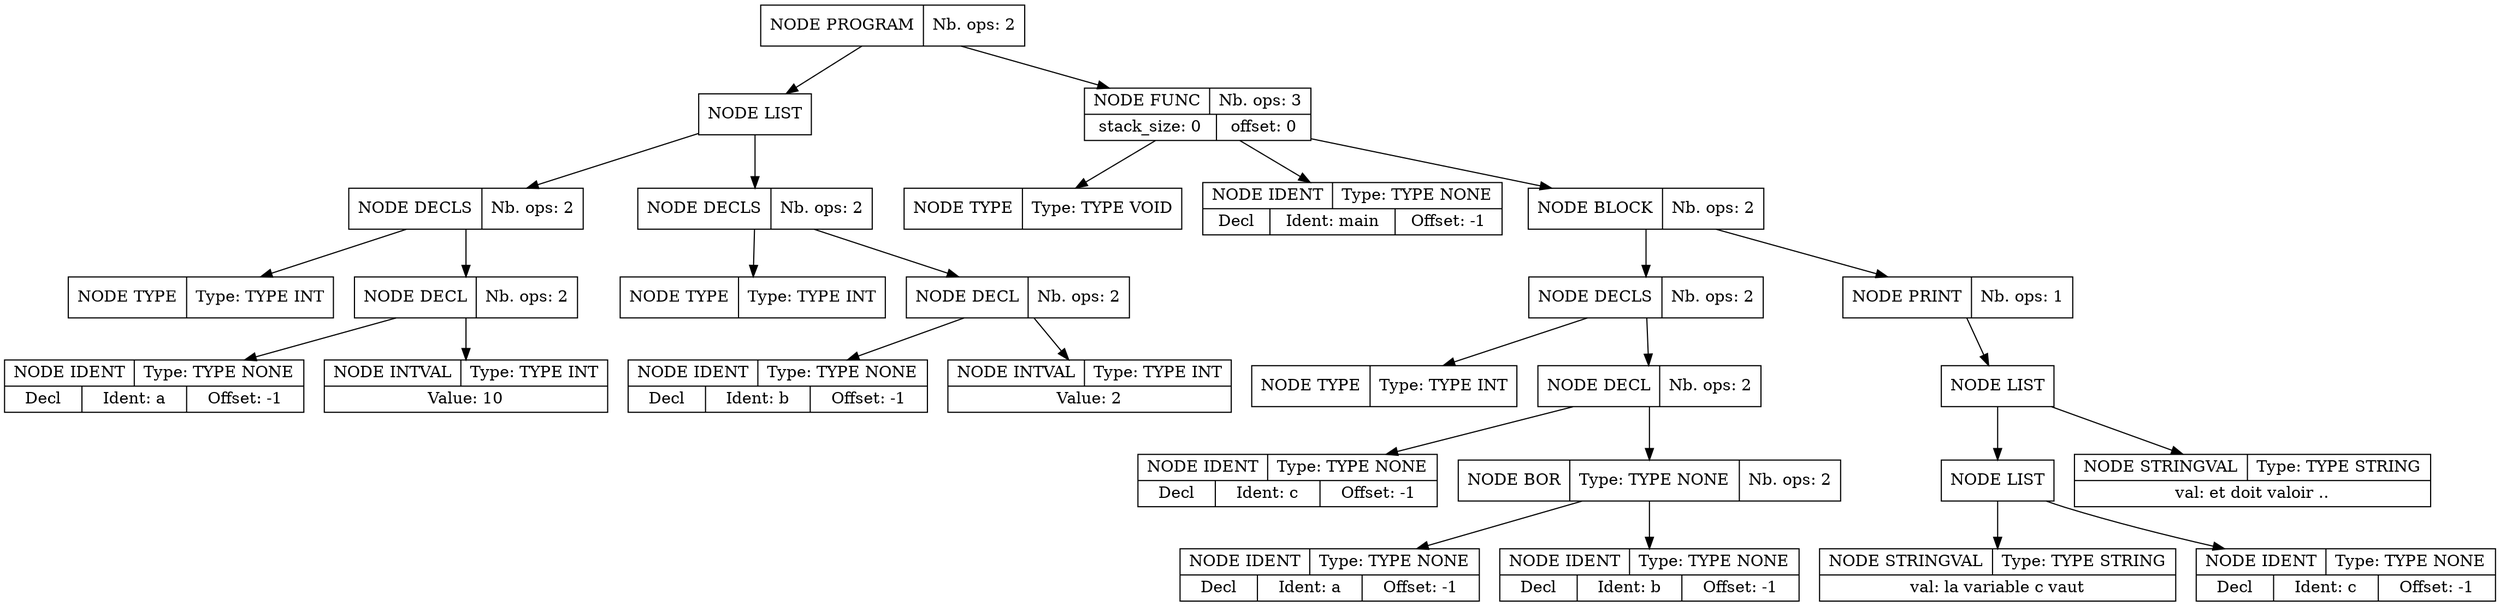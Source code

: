 digraph global_vars {
    N1 [shape=record, label="{{NODE PROGRAM|Nb. ops: 2}}"];
    N2 [shape=record, label="{{NODE LIST}}"];
    N3 [shape=record, label="{{NODE DECLS|Nb. ops: 2}}"];
    N4 [shape=record, label="{{NODE TYPE|Type: TYPE INT}}"];
    edge[tailclip=true];
    N3 -> N4
    N5 [shape=record, label="{{NODE DECL|Nb. ops: 2}}"];
    N6 [shape=record, label="{{NODE IDENT|Type: TYPE NONE}|{<decl>Decl      |Ident: a|Offset: -1}}"];
    edge[tailclip=true];
    N5 -> N6
    N7 [shape=record, label="{{NODE INTVAL|Type: TYPE INT}|{Value: 10}}"];
    edge[tailclip=true];
    N5 -> N7
    edge[tailclip=true];
    N3 -> N5
    edge[tailclip=true];
    N2 -> N3
    N8 [shape=record, label="{{NODE DECLS|Nb. ops: 2}}"];
    N9 [shape=record, label="{{NODE TYPE|Type: TYPE INT}}"];
    edge[tailclip=true];
    N8 -> N9
    N10 [shape=record, label="{{NODE DECL|Nb. ops: 2}}"];
    N11 [shape=record, label="{{NODE IDENT|Type: TYPE NONE}|{<decl>Decl      |Ident: b|Offset: -1}}"];
    edge[tailclip=true];
    N10 -> N11
    N12 [shape=record, label="{{NODE INTVAL|Type: TYPE INT}|{Value: 2}}"];
    edge[tailclip=true];
    N10 -> N12
    edge[tailclip=true];
    N8 -> N10
    edge[tailclip=true];
    N2 -> N8
    edge[tailclip=true];
    N1 -> N2
    N13 [shape=record, label="{{NODE FUNC|Nb. ops: 3}|{stack_size: 0|offset: 0}}"];
    N14 [shape=record, label="{{NODE TYPE|Type: TYPE VOID}}"];
    edge[tailclip=true];
    N13 -> N14
    N15 [shape=record, label="{{NODE IDENT|Type: TYPE NONE}|{<decl>Decl      |Ident: main|Offset: -1}}"];
    edge[tailclip=true];
    N13 -> N15
    N16 [shape=record, label="{{NODE BLOCK|Nb. ops: 2}}"];
    N17 [shape=record, label="{{NODE DECLS|Nb. ops: 2}}"];
    N18 [shape=record, label="{{NODE TYPE|Type: TYPE INT}}"];
    edge[tailclip=true];
    N17 -> N18
    N19 [shape=record, label="{{NODE DECL|Nb. ops: 2}}"];
    N20 [shape=record, label="{{NODE IDENT|Type: TYPE NONE}|{<decl>Decl      |Ident: c|Offset: -1}}"];
    edge[tailclip=true];
    N19 -> N20
    N21 [shape=record, label="{{NODE BOR|Type: TYPE NONE|Nb. ops: 2}}"];
    N22 [shape=record, label="{{NODE IDENT|Type: TYPE NONE}|{<decl>Decl      |Ident: a|Offset: -1}}"];
    edge[tailclip=true];
    N21 -> N22
    N23 [shape=record, label="{{NODE IDENT|Type: TYPE NONE}|{<decl>Decl      |Ident: b|Offset: -1}}"];
    edge[tailclip=true];
    N21 -> N23
    edge[tailclip=true];
    N19 -> N21
    edge[tailclip=true];
    N17 -> N19
    edge[tailclip=true];
    N16 -> N17
    N24 [shape=record, label="{{NODE PRINT|Nb. ops: 1}}"];
    N25 [shape=record, label="{{NODE LIST}}"];
    N26 [shape=record, label="{{NODE LIST}}"];
    N27 [shape=record, label="{{NODE STRINGVAL|Type: TYPE STRING}|{val: la variable c vaut}}"];
    edge[tailclip=true];
    N26 -> N27
    N28 [shape=record, label="{{NODE IDENT|Type: TYPE NONE}|{<decl>Decl      |Ident: c|Offset: -1}}"];
    edge[tailclip=true];
    N26 -> N28
    edge[tailclip=true];
    N25 -> N26
    N29 [shape=record, label="{{NODE STRINGVAL|Type: TYPE STRING}|{val: et doit valoir ..}}"];
    edge[tailclip=true];
    N25 -> N29
    edge[tailclip=true];
    N24 -> N25
    edge[tailclip=true];
    N16 -> N24
    edge[tailclip=true];
    N13 -> N16
    edge[tailclip=true];
    N1 -> N13
}